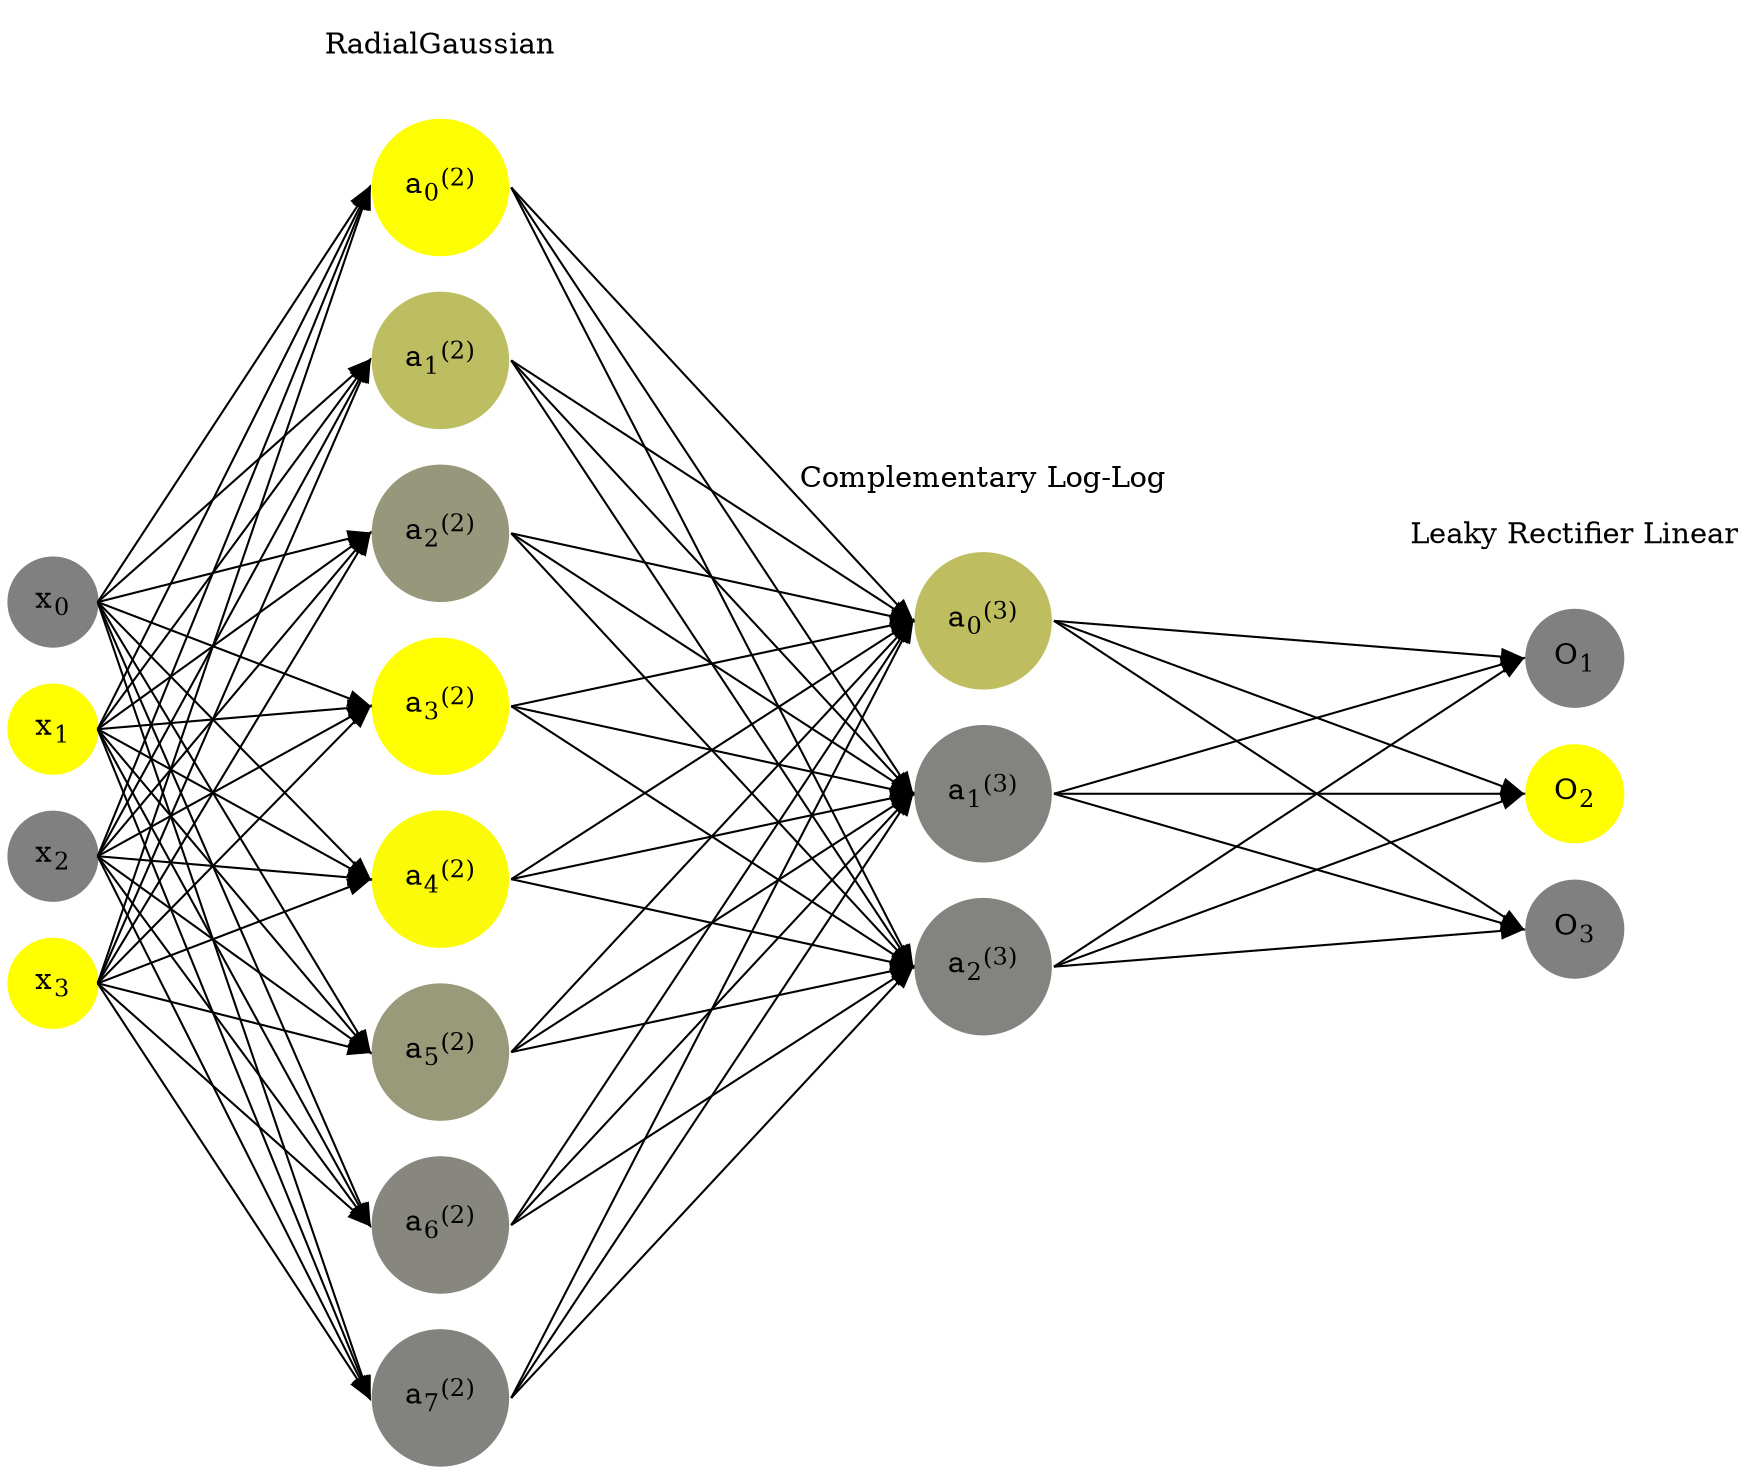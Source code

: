 digraph G {
	rankdir = LR;
	splines=false;
	edge[style=invis];
	ranksep= 1.4;
	{
	node [shape=circle, color="0.1667, 0.0, 0.5", style=filled, fillcolor="0.1667, 0.0, 0.5"];
	x0 [label=<x<sub>0</sub>>];
	}
	{
	node [shape=circle, color="0.1667, 1.0, 1.0", style=filled, fillcolor="0.1667, 1.0, 1.0"];
	x1 [label=<x<sub>1</sub>>];
	}
	{
	node [shape=circle, color="0.1667, 0.0, 0.5", style=filled, fillcolor="0.1667, 0.0, 0.5"];
	x2 [label=<x<sub>2</sub>>];
	}
	{
	node [shape=circle, color="0.1667, 1.0, 1.0", style=filled, fillcolor="0.1667, 1.0, 1.0"];
	x3 [label=<x<sub>3</sub>>];
	}
	{
	node [shape=circle, color="0.1667, 0.986652, 0.993326", style=filled, fillcolor="0.1667, 0.986652, 0.993326"];
	a02 [label=<a<sub>0</sub><sup>(2)</sup>>];
	}
	{
	node [shape=circle, color="0.1667, 0.478413, 0.739207", style=filled, fillcolor="0.1667, 0.478413, 0.739207"];
	a12 [label=<a<sub>1</sub><sup>(2)</sup>>];
	}
	{
	node [shape=circle, color="0.1667, 0.182395, 0.591198", style=filled, fillcolor="0.1667, 0.182395, 0.591198"];
	a22 [label=<a<sub>2</sub><sup>(2)</sup>>];
	}
	{
	node [shape=circle, color="0.1667, 0.994431, 0.997215", style=filled, fillcolor="0.1667, 0.994431, 0.997215"];
	a32 [label=<a<sub>3</sub><sup>(2)</sup>>];
	}
	{
	node [shape=circle, color="0.1667, 0.963433, 0.981716", style=filled, fillcolor="0.1667, 0.963433, 0.981716"];
	a42 [label=<a<sub>4</sub><sup>(2)</sup>>];
	}
	{
	node [shape=circle, color="0.1667, 0.203167, 0.601584", style=filled, fillcolor="0.1667, 0.203167, 0.601584"];
	a52 [label=<a<sub>5</sub><sup>(2)</sup>>];
	}
	{
	node [shape=circle, color="0.1667, 0.060819, 0.530410", style=filled, fillcolor="0.1667, 0.060819, 0.530410"];
	a62 [label=<a<sub>6</sub><sup>(2)</sup>>];
	}
	{
	node [shape=circle, color="0.1667, 0.022360, 0.511180", style=filled, fillcolor="0.1667, 0.022360, 0.511180"];
	a72 [label=<a<sub>7</sub><sup>(2)</sup>>];
	}
	{
	node [shape=circle, color="0.1667, 0.486993, 0.743497", style=filled, fillcolor="0.1667, 0.486993, 0.743497"];
	a03 [label=<a<sub>0</sub><sup>(3)</sup>>];
	}
	{
	node [shape=circle, color="0.1667, 0.028969, 0.514484", style=filled, fillcolor="0.1667, 0.028969, 0.514484"];
	a13 [label=<a<sub>1</sub><sup>(3)</sup>>];
	}
	{
	node [shape=circle, color="0.1667, 0.030269, 0.515135", style=filled, fillcolor="0.1667, 0.030269, 0.515135"];
	a23 [label=<a<sub>2</sub><sup>(3)</sup>>];
	}
	{
	node [shape=circle, color="0.1667, 0.0, 0.5", style=filled, fillcolor="0.1667, 0.0, 0.5"];
	O1 [label=<O<sub>1</sub>>];
	}
	{
	node [shape=circle, color="0.1667, 1.0, 1.0", style=filled, fillcolor="0.1667, 1.0, 1.0"];
	O2 [label=<O<sub>2</sub>>];
	}
	{
	node [shape=circle, color="0.1667, 0.0, 0.5", style=filled, fillcolor="0.1667, 0.0, 0.5"];
	O3 [label=<O<sub>3</sub>>];
	}
	{
	rank=same;
	x0->x1->x2->x3;
	}
	{
	rank=same;
	a02->a12->a22->a32->a42->a52->a62->a72;
	}
	{
	rank=same;
	a03->a13->a23;
	}
	{
	rank=same;
	O1->O2->O3;
	}
	l1 [shape=plaintext,label="RadialGaussian"];
	l1->a02;
	{rank=same; l1;a02};
	l2 [shape=plaintext,label="Complementary Log-Log"];
	l2->a03;
	{rank=same; l2;a03};
	l3 [shape=plaintext,label="Leaky Rectifier Linear"];
	l3->O1;
	{rank=same; l3;O1};
edge[style=solid, tailport=e, headport=w];
	{x0;x1;x2;x3} -> {a02;a12;a22;a32;a42;a52;a62;a72};
	{a02;a12;a22;a32;a42;a52;a62;a72} -> {a03;a13;a23};
	{a03;a13;a23} -> {O1,O2,O3};
}